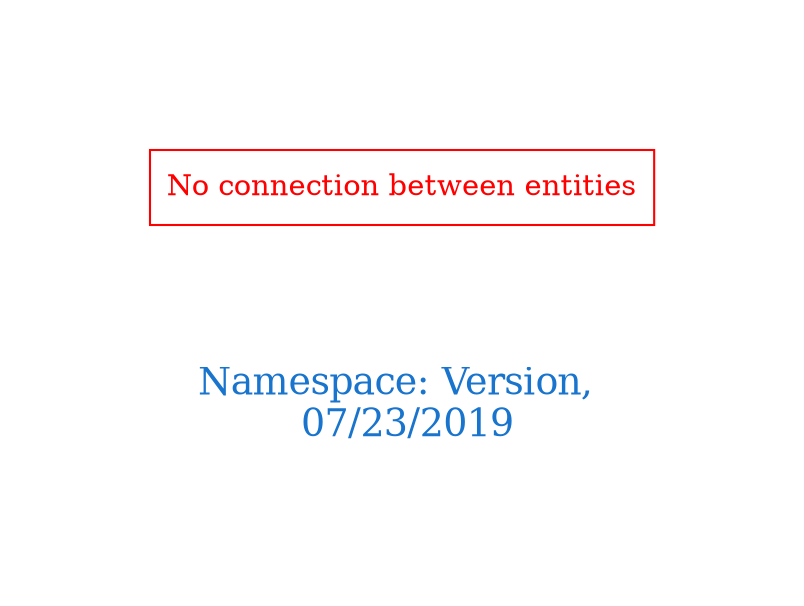 digraph OGIT_ontology {
 graph [ rankdir= LR,pad=1 
fontsize = 18,
fontcolor= dodgerblue3,label = "\n\n\nNamespace: Version, \n 07/23/2019"];
node[shape=polygon];
edge [  color="gray81"];

"No connection between entities" [fontcolor = "red",color="red", shape="polygon"]
}
